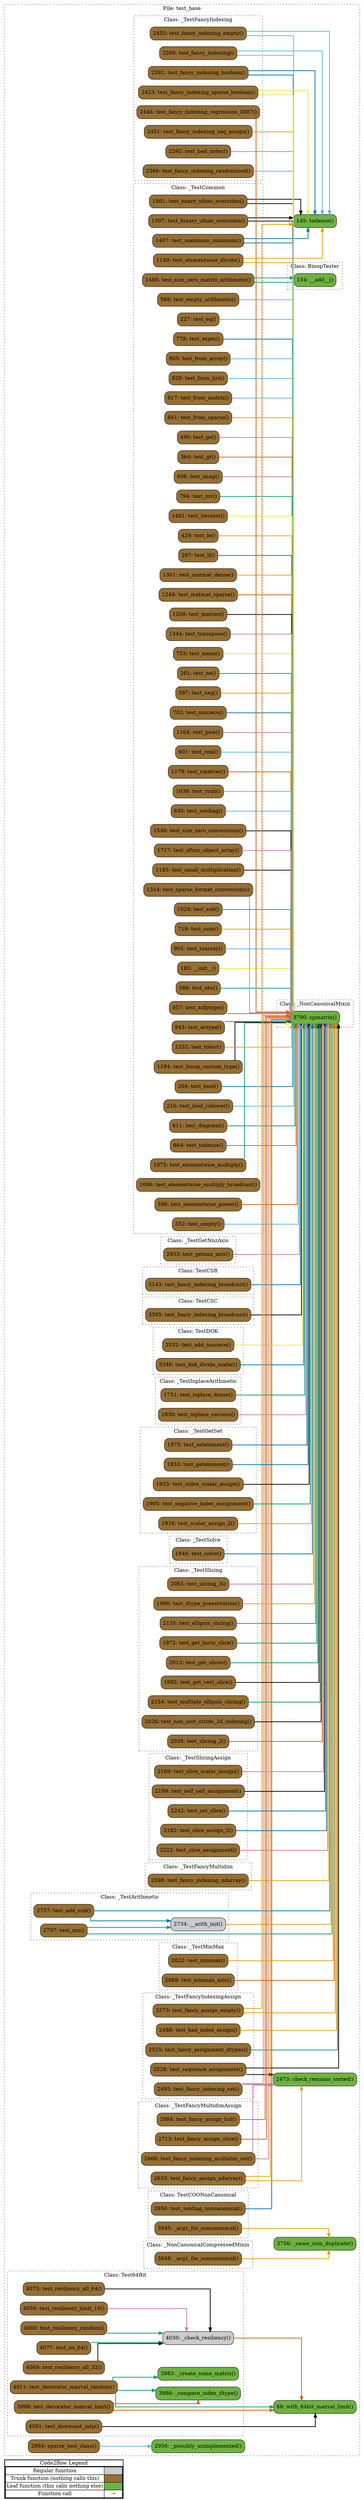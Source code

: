 digraph G {
concentrate=true;
splines="ortho";
rankdir="LR";
subgraph legend{
    rank = min;
    label = "legend";
    Legend [shape=none, margin=0, label = <
        <table cellspacing="0" cellpadding="0" border="1"><tr><td>Code2flow Legend</td></tr><tr><td>
        <table cellspacing="0">
        <tr><td>Regular function</td><td width="50px" bgcolor='#cccccc'></td></tr>
        <tr><td>Trunk function (nothing calls this)</td><td bgcolor='#966F33'></td></tr>
        <tr><td>Leaf function (this calls nothing else)</td><td bgcolor='#6db33f'></td></tr>
        <tr><td>Function call</td><td><font color='black'>&#8594;</font></td></tr>
        </table></td></tr></table>
        >];
}node_77c30559 [label="154: __add__()" name="test_base::BinopTester.__add__" shape="rect" style="rounded,filled" fillcolor="#6db33f" ];
node_94654e3e [label="4030: _check_resiliency()" name="test_base::Test64Bit._check_resiliency" shape="rect" style="rounded,filled" fillcolor="#cccccc" ];
node_11b10616 [label="3986: _compare_index_dtype()" name="test_base::Test64Bit._compare_index_dtype" shape="rect" style="rounded,filled" fillcolor="#6db33f" ];
node_c00b6e01 [label="3983: _create_some_matrix()" name="test_base::Test64Bit._create_some_matrix" shape="rect" style="rounded,filled" fillcolor="#6db33f" ];
node_6908e996 [label="3998: test_decorator_maxval_limit()" name="test_base::Test64Bit.test_decorator_maxval_limit" shape="rect" style="rounded,filled" fillcolor="#966F33" ];
node_83de4a2b [label="4011: test_decorator_maxval_random()" name="test_base::Test64Bit.test_decorator_maxval_random" shape="rect" style="rounded,filled" fillcolor="#966F33" ];
node_9fec1be8 [label="4081: test_downcast_intp()" name="test_base::Test64Bit.test_downcast_intp" shape="rect" style="rounded,filled" fillcolor="#966F33" ];
node_026041f3 [label="4077: test_no_64()" name="test_base::Test64Bit.test_no_64" shape="rect" style="rounded,filled" fillcolor="#966F33" ];
node_091a3190 [label="4069: test_resiliency_all_32()" name="test_base::Test64Bit.test_resiliency_all_32" shape="rect" style="rounded,filled" fillcolor="#966F33" ];
node_6e7d33c0 [label="4073: test_resiliency_all_64()" name="test_base::Test64Bit.test_resiliency_all_64" shape="rect" style="rounded,filled" fillcolor="#966F33" ];
node_9f6565df [label="4056: test_resiliency_limit_10()" name="test_base::Test64Bit.test_resiliency_limit_10" shape="rect" style="rounded,filled" fillcolor="#966F33" ];
node_0618a373 [label="4060: test_resiliency_random()" name="test_base::Test64Bit.test_resiliency_random" shape="rect" style="rounded,filled" fillcolor="#966F33" ];
node_8c956f39 [label="3945: _arg1_for_noncanonical()" name="test_base::TestCOONonCanonical._arg1_for_noncanonical" shape="rect" style="rounded,filled" fillcolor="#966F33" ];
node_a33a96bd [label="3956: test_setdiag_noncanonical()" name="test_base::TestCOONonCanonical.test_setdiag_noncanonical" shape="rect" style="rounded,filled" fillcolor="#966F33" ];
node_8c55c0e0 [label="3305: test_fancy_indexing_broadcast()" name="test_base::TestCSC.test_fancy_indexing_broadcast" shape="rect" style="rounded,filled" fillcolor="#966F33" ];
node_022e6685 [label="3143: test_fancy_indexing_broadcast()" name="test_base::TestCSR.test_fancy_indexing_broadcast" shape="rect" style="rounded,filled" fillcolor="#966F33" ];
node_bea62b44 [label="3332: test_add_nonzero()" name="test_base::TestDOK.test_add_nonzero" shape="rect" style="rounded,filled" fillcolor="#966F33" ];
node_44366715 [label="3346: test_dok_divide_scalar()" name="test_base::TestDOK.test_dok_divide_scalar" shape="rect" style="rounded,filled" fillcolor="#966F33" ];
node_d3bf1f91 [label="3848: _arg1_for_noncanonical()" name="test_base::_NonCanonicalCompressedMixin._arg1_for_noncanonical" shape="rect" style="rounded,filled" fillcolor="#966F33" ];
node_a50c6b26 [label="3790: spmatrix()" name="test_base::_NonCanonicalMixin.spmatrix" shape="rect" style="rounded,filled" fillcolor="#6db33f" ];
node_a8ade381 [label="2734: __arith_init()" name="test_base::_TestArithmetic.__arith_init" shape="rect" style="rounded,filled" fillcolor="#cccccc" ];
node_ab93e0bd [label="2757: test_add_sub()" name="test_base::_TestArithmetic.test_add_sub" shape="rect" style="rounded,filled" fillcolor="#966F33" ];
node_c313323b [label="2797: test_mu()" name="test_base::_TestArithmetic.test_mu" shape="rect" style="rounded,filled" fillcolor="#966F33" ];
node_15f36bec [label="185: __init__()" name="test_base::_TestCommon.__init__" shape="rect" style="rounded,filled" fillcolor="#966F33" ];
node_c5290993 [label="586: test_abs()" name="test_base::_TestCommon.test_abs" shape="rect" style="rounded,filled" fillcolor="#966F33" ];
node_42e8f66e [label="957: test_asfptype()" name="test_base::_TestCommon.test_asfptype" shape="rect" style="rounded,filled" fillcolor="#966F33" ];
node_5af049eb [label="943: test_astype()" name="test_base::_TestCommon.test_astype" shape="rect" style="rounded,filled" fillcolor="#966F33" ];
node_11ccf980 [label="1597: test_binary_ufunc_overrides()" name="test_base::_TestCommon.test_binary_ufunc_overrides" shape="rect" style="rounded,filled" fillcolor="#966F33" ];
node_834522d8 [label="1194: test_binop_custom_type()" name="test_base::_TestCommon.test_binop_custom_type" shape="rect" style="rounded,filled" fillcolor="#966F33" ];
node_01e3228d [label="204: test_bool()" name="test_base::_TestCommon.test_bool" shape="rect" style="rounded,filled" fillcolor="#966F33" ];
node_297b9012 [label="216: test_bool_rollover()" name="test_base::_TestCommon.test_bool_rollover" shape="rect" style="rounded,filled" fillcolor="#966F33" ];
node_34fe79b3 [label="611: test_diagonal()" name="test_base::_TestCommon.test_diagonal" shape="rect" style="rounded,filled" fillcolor="#966F33" ];
node_cfb0abc1 [label="1149: test_elementwise_divide()" name="test_base::_TestCommon.test_elementwise_divide" shape="rect" style="rounded,filled" fillcolor="#966F33" ];
node_1739de23 [label="1075: test_elementwise_multiply()" name="test_base::_TestCommon.test_elementwise_multiply" shape="rect" style="rounded,filled" fillcolor="#966F33" ];
node_21ca76cc [label="1096: test_elementwise_multiply_broadcast()" name="test_base::_TestCommon.test_elementwise_multiply_broadcast" shape="rect" style="rounded,filled" fillcolor="#966F33" ];
node_c3e8de16 [label="590: test_elementwise_power()" name="test_base::_TestCommon.test_elementwise_power" shape="rect" style="rounded,filled" fillcolor="#966F33" ];
node_cd08190a [label="552: test_empty()" name="test_base::_TestCommon.test_empty" shape="rect" style="rounded,filled" fillcolor="#966F33" ];
node_0c3a4922 [label="568: test_empty_arithmetic()" name="test_base::_TestCommon.test_empty_arithmetic" shape="rect" style="rounded,filled" fillcolor="#966F33" ];
node_a942bbaa [label="227: test_eq()" name="test_base::_TestCommon.test_eq" shape="rect" style="rounded,filled" fillcolor="#966F33" ];
node_f2cbbabd [label="778: test_expm()" name="test_base::_TestCommon.test_expm" shape="rect" style="rounded,filled" fillcolor="#966F33" ];
node_7a44d91a [label="805: test_from_array()" name="test_base::_TestCommon.test_from_array" shape="rect" style="rounded,filled" fillcolor="#966F33" ];
node_de0303aa [label="829: test_from_list()" name="test_base::_TestCommon.test_from_list" shape="rect" style="rounded,filled" fillcolor="#966F33" ];
node_e7d3232a [label="817: test_from_matrix()" name="test_base::_TestCommon.test_from_matrix" shape="rect" style="rounded,filled" fillcolor="#966F33" ];
node_207b7e21 [label="841: test_from_sparse()" name="test_base::_TestCommon.test_from_sparse" shape="rect" style="rounded,filled" fillcolor="#966F33" ];
node_c979295f [label="490: test_ge()" name="test_base::_TestCommon.test_ge" shape="rect" style="rounded,filled" fillcolor="#966F33" ];
node_1be6b90e [label="364: test_gt()" name="test_base::_TestCommon.test_gt" shape="rect" style="rounded,filled" fillcolor="#966F33" ];
node_a0769c7f [label="606: test_imag()" name="test_base::_TestCommon.test_imag" shape="rect" style="rounded,filled" fillcolor="#966F33" ];
node_6982b353 [label="794: test_inv()" name="test_base::_TestCommon.test_inv" shape="rect" style="rounded,filled" fillcolor="#966F33" ];
node_8debe53c [label="1481: test_iterator()" name="test_base::_TestCommon.test_iterator" shape="rect" style="rounded,filled" fillcolor="#966F33" ];
node_b327f429 [label="429: test_le()" name="test_base::_TestCommon.test_le" shape="rect" style="rounded,filled" fillcolor="#966F33" ];
node_4bd5e715 [label="297: test_lt()" name="test_base::_TestCommon.test_lt" shape="rect" style="rounded,filled" fillcolor="#966F33" ];
node_18ca10c1 [label="1301: test_matmat_dense()" name="test_base::_TestCommon.test_matmat_dense" shape="rect" style="rounded,filled" fillcolor="#966F33" ];
node_d5aee676 [label="1248: test_matmat_sparse()" name="test_base::_TestCommon.test_matmat_sparse" shape="rect" style="rounded,filled" fillcolor="#966F33" ];
node_f8453e60 [label="1208: test_matvec()" name="test_base::_TestCommon.test_matvec" shape="rect" style="rounded,filled" fillcolor="#966F33" ];
node_088a576d [label="1407: test_maximum_minimum()" name="test_base::_TestCommon.test_maximum_minimum" shape="rect" style="rounded,filled" fillcolor="#966F33" ];
node_c9b6de34 [label="753: test_mean()" name="test_base::_TestCommon.test_mean" shape="rect" style="rounded,filled" fillcolor="#966F33" ];
node_105f26ab [label="261: test_ne()" name="test_base::_TestCommon.test_ne" shape="rect" style="rounded,filled" fillcolor="#966F33" ];
node_ce21d191 [label="597: test_neg()" name="test_base::_TestCommon.test_neg" shape="rect" style="rounded,filled" fillcolor="#966F33" ];
node_7b1cc3fd [label="702: test_nonzero()" name="test_base::_TestCommon.test_nonzero" shape="rect" style="rounded,filled" fillcolor="#966F33" ];
node_7cb69db7 [label="1164: test_pow()" name="test_base::_TestCommon.test_pow" shape="rect" style="rounded,filled" fillcolor="#966F33" ];
node_5d59679a [label="601: test_real()" name="test_base::_TestCommon.test_real" shape="rect" style="rounded,filled" fillcolor="#966F33" ];
node_857f759e [label="1179: test_rmatvec()" name="test_base::_TestCommon.test_rmatvec" shape="rect" style="rounded,filled" fillcolor="#966F33" ];
node_fa22aefa [label="1038: test_rsub()" name="test_base::_TestCommon.test_rsub" shape="rect" style="rounded,filled" fillcolor="#966F33" ];
node_d04195ea [label="630: test_setdiag()" name="test_base::_TestCommon.test_setdiag" shape="rect" style="rounded,filled" fillcolor="#966F33" ];
node_ecac4c78 [label="1546: test_size_zero_conversions()" name="test_base::_TestCommon.test_size_zero_conversions" shape="rect" style="rounded,filled" fillcolor="#966F33" ];
node_b831672b [label="1488: test_size_zero_matrix_arithmetic()" name="test_base::_TestCommon.test_size_zero_matrix_arithmetic" shape="rect" style="rounded,filled" fillcolor="#966F33" ];
node_94f915f0 [label="1185: test_small_multiplication()" name="test_base::_TestCommon.test_small_multiplication" shape="rect" style="rounded,filled" fillcolor="#966F33" ];
node_ae5de057 [label="1314: test_sparse_format_conversions()" name="test_base::_TestCommon.test_sparse_format_conversions" shape="rect" style="rounded,filled" fillcolor="#966F33" ];
node_7b58ba1b [label="1024: test_sub()" name="test_base::_TestCommon.test_sub" shape="rect" style="rounded,filled" fillcolor="#966F33" ];
node_3a2743a1 [label="719: test_sum()" name="test_base::_TestCommon.test_sum" shape="rect" style="rounded,filled" fillcolor="#966F33" ];
node_cccf7fb2 [label="905: test_toarray()" name="test_base::_TestCommon.test_toarray" shape="rect" style="rounded,filled" fillcolor="#966F33" ];
node_2fbe3241 [label="1332: test_tobsr()" name="test_base::_TestCommon.test_tobsr" shape="rect" style="rounded,filled" fillcolor="#966F33" ];
node_41dc8ea6 [label="864: test_todense()" name="test_base::_TestCommon.test_todense" shape="rect" style="rounded,filled" fillcolor="#966F33" ];
node_fe005117 [label="1344: test_transpose()" name="test_base::_TestCommon.test_transpose" shape="rect" style="rounded,filled" fillcolor="#966F33" ];
node_dac13877 [label="1717: test_ufunc_object_array()" name="test_base::_TestCommon.test_ufunc_object_array" shape="rect" style="rounded,filled" fillcolor="#966F33" ];
node_833d76f0 [label="1561: test_unary_ufunc_overrides()" name="test_base::_TestCommon.test_unary_ufunc_overrides" shape="rect" style="rounded,filled" fillcolor="#966F33" ];
node_9b6f62ef [label="2292: test_bad_index()" name="test_base::_TestFancyIndexing.test_bad_index" shape="rect" style="rounded,filled" fillcolor="#966F33" ];
node_05c63fb2 [label="2299: test_fancy_indexing()" name="test_base::_TestFancyIndexing.test_fancy_indexing" shape="rect" style="rounded,filled" fillcolor="#966F33" ];
node_50a36e8d [label="2392: test_fancy_indexing_boolean()" name="test_base::_TestFancyIndexing.test_fancy_indexing_boolean" shape="rect" style="rounded,filled" fillcolor="#966F33" ];
node_3604715a [label="2455: test_fancy_indexing_empty()" name="test_base::_TestFancyIndexing.test_fancy_indexing_empty" shape="rect" style="rounded,filled" fillcolor="#966F33" ];
node_35d1b4ca [label="2366: test_fancy_indexing_randomized()" name="test_base::_TestFancyIndexing.test_fancy_indexing_randomized" shape="rect" style="rounded,filled" fillcolor="#966F33" ];
node_775aac4e [label="2446: test_fancy_indexing_regression_3087()" name="test_base::_TestFancyIndexing.test_fancy_indexing_regression_3087" shape="rect" style="rounded,filled" fillcolor="#966F33" ];
node_0517a6c9 [label="2451: test_fancy_indexing_seq_assign()" name="test_base::_TestFancyIndexing.test_fancy_indexing_seq_assign" shape="rect" style="rounded,filled" fillcolor="#966F33" ];
node_4bbab0c4 [label="2423: test_fancy_indexing_sparse_boolean()" name="test_base::_TestFancyIndexing.test_fancy_indexing_sparse_boolean" shape="rect" style="rounded,filled" fillcolor="#966F33" ];
node_6535dfc1 [label="2488: test_bad_index_assign()" name="test_base::_TestFancyIndexingAssign.test_bad_index_assign" shape="rect" style="rounded,filled" fillcolor="#966F33" ];
node_5f3fd0a1 [label="2573: test_fancy_assign_empty()" name="test_base::_TestFancyIndexingAssign.test_fancy_assign_empty" shape="rect" style="rounded,filled" fillcolor="#966F33" ];
node_2f726003 [label="2515: test_fancy_assignment_dtypes()" name="test_base::_TestFancyIndexingAssign.test_fancy_assignment_dtypes" shape="rect" style="rounded,filled" fillcolor="#966F33" ];
node_e8e29f87 [label="2495: test_fancy_indexing_set()" name="test_base::_TestFancyIndexingAssign.test_fancy_indexing_set" shape="rect" style="rounded,filled" fillcolor="#966F33" ];
node_c2f73ef0 [label="2528: test_sequence_assignment()" name="test_base::_TestFancyIndexingAssign.test_sequence_assignment" shape="rect" style="rounded,filled" fillcolor="#966F33" ];
node_d39bebe1 [label="2598: test_fancy_indexing_ndarray()" name="test_base::_TestFancyMultidim.test_fancy_indexing_ndarray" shape="rect" style="rounded,filled" fillcolor="#966F33" ];
node_5d9022ce [label="2684: test_fancy_assign_list()" name="test_base::_TestFancyMultidimAssign.test_fancy_assign_list" shape="rect" style="rounded,filled" fillcolor="#966F33" ];
node_53458209 [label="2633: test_fancy_assign_ndarray()" name="test_base::_TestFancyMultidimAssign.test_fancy_assign_ndarray" shape="rect" style="rounded,filled" fillcolor="#966F33" ];
node_a21b7e2e [label="2713: test_fancy_assign_slice()" name="test_base::_TestFancyMultidimAssign.test_fancy_assign_slice" shape="rect" style="rounded,filled" fillcolor="#966F33" ];
node_71f9fac7 [label="2666: test_fancy_indexing_multidim_set()" name="test_base::_TestFancyMultidimAssign.test_fancy_indexing_multidim_set" shape="rect" style="rounded,filled" fillcolor="#966F33" ];
node_d8652d3f [label="2933: test_getnnz_axis()" name="test_base::_TestGetNnzAxis.test_getnnz_axis" shape="rect" style="rounded,filled" fillcolor="#966F33" ];
node_75e64edd [label="1853: test_getelement()" name="test_base::_TestGetSet.test_getelement" shape="rect" style="rounded,filled" fillcolor="#966F33" ];
node_b880bbb8 [label="1933: test_index_scalar_assign()" name="test_base::_TestGetSet.test_index_scalar_assign" shape="rect" style="rounded,filled" fillcolor="#966F33" ];
node_e4d5a793 [label="1905: test_negative_index_assignment()" name="test_base::_TestGetSet.test_negative_index_assignment" shape="rect" style="rounded,filled" fillcolor="#966F33" ];
node_58f05df1 [label="1916: test_scalar_assign_2()" name="test_base::_TestGetSet.test_scalar_assign_2" shape="rect" style="rounded,filled" fillcolor="#966F33" ];
node_b7e6036d [label="1875: test_setelement()" name="test_base::_TestGetSet.test_setelement" shape="rect" style="rounded,filled" fillcolor="#966F33" ];
node_bf9843cb [label="1751: test_inplace_dense()" name="test_base::_TestInplaceArithmetic.test_inplace_dense" shape="rect" style="rounded,filled" fillcolor="#966F33" ];
node_27690457 [label="1830: test_inplace_success()" name="test_base::_TestInplaceArithmetic.test_inplace_success" shape="rect" style="rounded,filled" fillcolor="#966F33" ];
node_9c3dd361 [label="2822: test_minmax()" name="test_base::_TestMinMax.test_minmax" shape="rect" style="rounded,filled" fillcolor="#966F33" ];
node_b2b36c46 [label="2869: test_minmax_axis()" name="test_base::_TestMinMax.test_minmax_axis" shape="rect" style="rounded,filled" fillcolor="#966F33" ];
node_4b5e9271 [label="1966: test_dtype_preservation()" name="test_base::_TestSlicing.test_dtype_preservation" shape="rect" style="rounded,filled" fillcolor="#966F33" ];
node_a901585b [label="2135: test_ellipsis_slicing()" name="test_base::_TestSlicing.test_ellipsis_slicing" shape="rect" style="rounded,filled" fillcolor="#966F33" ];
node_ab87389b [label="1972: test_get_horiz_slice()" name="test_base::_TestSlicing.test_get_horiz_slice" shape="rect" style="rounded,filled" fillcolor="#966F33" ];
node_3714153b [label="2013: test_get_slices()" name="test_base::_TestSlicing.test_get_slices" shape="rect" style="rounded,filled" fillcolor="#966F33" ];
node_925927c0 [label="1992: test_get_vert_slice()" name="test_base::_TestSlicing.test_get_vert_slice" shape="rect" style="rounded,filled" fillcolor="#966F33" ];
node_8af4ae2b [label="2154: test_multiple_ellipsis_slicing()" name="test_base::_TestSlicing.test_multiple_ellipsis_slicing" shape="rect" style="rounded,filled" fillcolor="#966F33" ];
node_390e57e8 [label="2026: test_non_unit_stride_2d_indexing()" name="test_base::_TestSlicing.test_non_unit_stride_2d_indexing" shape="rect" style="rounded,filled" fillcolor="#966F33" ];
node_7f20b386 [label="2038: test_slicing_2()" name="test_base::_TestSlicing.test_slicing_2" shape="rect" style="rounded,filled" fillcolor="#966F33" ];
node_890d62c7 [label="2083: test_slicing_3()" name="test_base::_TestSlicing.test_slicing_3" shape="rect" style="rounded,filled" fillcolor="#966F33" ];
node_71c825d8 [label="2199: test_self_self_assignment()" name="test_base::_TestSlicingAssign.test_self_self_assignment" shape="rect" style="rounded,filled" fillcolor="#966F33" ];
node_05edfe2d [label="2242: test_set_slice()" name="test_base::_TestSlicingAssign.test_set_slice" shape="rect" style="rounded,filled" fillcolor="#966F33" ];
node_6e61f375 [label="2182: test_slice_assign_2()" name="test_base::_TestSlicingAssign.test_slice_assign_2" shape="rect" style="rounded,filled" fillcolor="#966F33" ];
node_cf892f3f [label="2222: test_slice_assignment()" name="test_base::_TestSlicingAssign.test_slice_assignment" shape="rect" style="rounded,filled" fillcolor="#966F33" ];
node_9b438857 [label="2169: test_slice_scalar_assign()" name="test_base::_TestSlicingAssign.test_slice_scalar_assign" shape="rect" style="rounded,filled" fillcolor="#966F33" ];
node_a0410f2d [label="1946: test_solve()" name="test_base::_TestSolve.test_solve" shape="rect" style="rounded,filled" fillcolor="#966F33" ];
node_6e186de6 [label="2956: _possibly_unimplemented()" name="test_base::_possibly_unimplemented" shape="rect" style="rounded,filled" fillcolor="#6db33f" ];
node_99a71150 [label="3756: _same_sum_duplicate()" name="test_base::_same_sum_duplicate" shape="rect" style="rounded,filled" fillcolor="#6db33f" ];
node_2c2d92f1 [label="2473: check_remains_sorted()" name="test_base::check_remains_sorted" shape="rect" style="rounded,filled" fillcolor="#6db33f" ];
node_7c148752 [label="2984: sparse_test_class()" name="test_base::sparse_test_class" shape="rect" style="rounded,filled" fillcolor="#966F33" ];
node_2ae43951 [label="145: todense()" name="test_base::todense" shape="rect" style="rounded,filled" fillcolor="#6db33f" ];
node_aabb866a [label="68: with_64bit_maxval_limit()" name="test_base::with_64bit_maxval_limit" shape="rect" style="rounded,filled" fillcolor="#6db33f" ];
node_94654e3e -> node_aabb866a [color="#D55E00" penwidth="2"];
node_6908e996 -> node_11b10616 [color="#D55E00" penwidth="2"];
node_6908e996 -> node_11b10616 [color="#D55E00" penwidth="2"];
node_6908e996 -> node_aabb866a [color="#D55E00" penwidth="2"];
node_83de4a2b -> node_11b10616 [color="#009E73" penwidth="2"];
node_83de4a2b -> node_11b10616 [color="#009E73" penwidth="2"];
node_83de4a2b -> node_c00b6e01 [color="#009E73" penwidth="2"];
node_83de4a2b -> node_aabb866a [color="#009E73" penwidth="2"];
node_9fec1be8 -> node_aabb866a [color="#000000" penwidth="2"];
node_9fec1be8 -> node_aabb866a [color="#000000" penwidth="2"];
node_026041f3 -> node_94654e3e [color="#009E73" penwidth="2"];
node_091a3190 -> node_94654e3e [color="#000000" penwidth="2"];
node_6e7d33c0 -> node_94654e3e [color="#000000" penwidth="2"];
node_9f6565df -> node_94654e3e [color="#CC79A7" penwidth="2"];
node_0618a373 -> node_94654e3e [color="#009E73" penwidth="2"];
node_8c956f39 -> node_99a71150 [color="#E69F00" penwidth="2"];
node_a33a96bd -> node_a50c6b26 [color="#0072B2" penwidth="2"];
node_8c55c0e0 -> node_a50c6b26 [color="#000000" penwidth="2"];
node_022e6685 -> node_a50c6b26 [color="#0072B2" penwidth="2"];
node_bea62b44 -> node_a50c6b26 [color="#F0E442" penwidth="2"];
node_44366715 -> node_a50c6b26 [color="#0072B2" penwidth="2"];
node_d3bf1f91 -> node_99a71150 [color="#E69F00" penwidth="2"];
node_a8ade381 -> node_a50c6b26 [color="#E69F00" penwidth="2"];
node_a8ade381 -> node_a50c6b26 [color="#E69F00" penwidth="2"];
node_ab93e0bd -> node_a50c6b26 [color="#0072B2" penwidth="2"];
node_ab93e0bd -> node_a50c6b26 [color="#0072B2" penwidth="2"];
node_ab93e0bd -> node_a8ade381 [color="#0072B2" penwidth="2"];
node_c313323b -> node_a50c6b26 [color="#009E73" penwidth="2"];
node_c313323b -> node_a50c6b26 [color="#009E73" penwidth="2"];
node_c313323b -> node_a8ade381 [color="#009E73" penwidth="2"];
node_15f36bec -> node_a50c6b26 [color="#F0E442" penwidth="2"];
node_15f36bec -> node_a50c6b26 [color="#F0E442" penwidth="2"];
node_c5290993 -> node_a50c6b26 [color="#009E73" penwidth="2"];
node_42e8f66e -> node_a50c6b26 [color="#D55E00" penwidth="2"];
node_5af049eb -> node_a50c6b26 [color="#009E73" penwidth="2"];
node_11ccf980 -> node_a50c6b26 [color="#000000" penwidth="2"];
node_11ccf980 -> node_a50c6b26 [color="#000000" penwidth="2"];
node_11ccf980 -> node_2ae43951 [color="#000000" penwidth="2"];
node_11ccf980 -> node_2ae43951 [color="#000000" penwidth="2"];
node_11ccf980 -> node_2ae43951 [color="#000000" penwidth="2"];
node_11ccf980 -> node_2ae43951 [color="#000000" penwidth="2"];
node_11ccf980 -> node_2ae43951 [color="#000000" penwidth="2"];
node_11ccf980 -> node_2ae43951 [color="#000000" penwidth="2"];
node_11ccf980 -> node_2ae43951 [color="#000000" penwidth="2"];
node_11ccf980 -> node_2ae43951 [color="#000000" penwidth="2"];
node_834522d8 -> node_a50c6b26 [color="#000000" penwidth="2"];
node_01e3228d -> node_a50c6b26 [color="#0072B2" penwidth="2"];
node_01e3228d -> node_a50c6b26 [color="#0072B2" penwidth="2"];
node_297b9012 -> node_a50c6b26 [color="#56B4E9" penwidth="2"];
node_34fe79b3 -> node_a50c6b26 [color="#009E73" penwidth="2"];
node_cfb0abc1 -> node_a50c6b26 [color="#E69F00" penwidth="2"];
node_cfb0abc1 -> node_a50c6b26 [color="#E69F00" penwidth="2"];
node_cfb0abc1 -> node_a50c6b26 [color="#E69F00" penwidth="2"];
node_cfb0abc1 -> node_2ae43951 [color="#E69F00" penwidth="2"];
node_cfb0abc1 -> node_2ae43951 [color="#E69F00" penwidth="2"];
node_cfb0abc1 -> node_2ae43951 [color="#E69F00" penwidth="2"];
node_1739de23 -> node_a50c6b26 [color="#009E73" penwidth="2"];
node_1739de23 -> node_a50c6b26 [color="#009E73" penwidth="2"];
node_1739de23 -> node_a50c6b26 [color="#009E73" penwidth="2"];
node_1739de23 -> node_a50c6b26 [color="#009E73" penwidth="2"];
node_21ca76cc -> node_a50c6b26 [color="#F0E442" penwidth="2"];
node_21ca76cc -> node_a50c6b26 [color="#F0E442" penwidth="2"];
node_21ca76cc -> node_a50c6b26 [color="#F0E442" penwidth="2"];
node_21ca76cc -> node_a50c6b26 [color="#F0E442" penwidth="2"];
node_21ca76cc -> node_a50c6b26 [color="#F0E442" penwidth="2"];
node_21ca76cc -> node_a50c6b26 [color="#F0E442" penwidth="2"];
node_21ca76cc -> node_a50c6b26 [color="#F0E442" penwidth="2"];
node_21ca76cc -> node_a50c6b26 [color="#F0E442" penwidth="2"];
node_c3e8de16 -> node_a50c6b26 [color="#D55E00" penwidth="2"];
node_c3e8de16 -> node_a50c6b26 [color="#D55E00" penwidth="2"];
node_cd08190a -> node_a50c6b26 [color="#56B4E9" penwidth="2"];
node_cd08190a -> node_a50c6b26 [color="#56B4E9" penwidth="2"];
node_0c3a4922 -> node_a50c6b26 [color="#56B4E9" penwidth="2"];
node_a942bbaa -> node_a50c6b26 [color="#56B4E9" penwidth="2"];
node_f2cbbabd -> node_a50c6b26 [color="#0072B2" penwidth="2"];
node_f2cbbabd -> node_a50c6b26 [color="#0072B2" penwidth="2"];
node_7a44d91a -> node_a50c6b26 [color="#56B4E9" penwidth="2"];
node_7a44d91a -> node_a50c6b26 [color="#56B4E9" penwidth="2"];
node_7a44d91a -> node_a50c6b26 [color="#56B4E9" penwidth="2"];
node_de0303aa -> node_a50c6b26 [color="#56B4E9" penwidth="2"];
node_de0303aa -> node_a50c6b26 [color="#56B4E9" penwidth="2"];
node_de0303aa -> node_a50c6b26 [color="#56B4E9" penwidth="2"];
node_e7d3232a -> node_a50c6b26 [color="#56B4E9" penwidth="2"];
node_e7d3232a -> node_a50c6b26 [color="#56B4E9" penwidth="2"];
node_e7d3232a -> node_a50c6b26 [color="#56B4E9" penwidth="2"];
node_207b7e21 -> node_a50c6b26 [color="#E69F00" penwidth="2"];
node_207b7e21 -> node_a50c6b26 [color="#E69F00" penwidth="2"];
node_207b7e21 -> node_a50c6b26 [color="#E69F00" penwidth="2"];
node_207b7e21 -> node_a50c6b26 [color="#E69F00" penwidth="2"];
node_207b7e21 -> node_a50c6b26 [color="#E69F00" penwidth="2"];
node_207b7e21 -> node_a50c6b26 [color="#E69F00" penwidth="2"];
node_207b7e21 -> node_a50c6b26 [color="#E69F00" penwidth="2"];
node_207b7e21 -> node_a50c6b26 [color="#E69F00" penwidth="2"];
node_c979295f -> node_a50c6b26 [color="#CC79A7" penwidth="2"];
node_c979295f -> node_a50c6b26 [color="#CC79A7" penwidth="2"];
node_c979295f -> node_a50c6b26 [color="#CC79A7" penwidth="2"];
node_1be6b90e -> node_a50c6b26 [color="#D55E00" penwidth="2"];
node_1be6b90e -> node_a50c6b26 [color="#D55E00" penwidth="2"];
node_1be6b90e -> node_a50c6b26 [color="#D55E00" penwidth="2"];
node_a0769c7f -> node_a50c6b26 [color="#CC79A7" penwidth="2"];
node_6982b353 -> node_a50c6b26 [color="#009E73" penwidth="2"];
node_8debe53c -> node_a50c6b26 [color="#F0E442" penwidth="2"];
node_b327f429 -> node_a50c6b26 [color="#E69F00" penwidth="2"];
node_b327f429 -> node_a50c6b26 [color="#E69F00" penwidth="2"];
node_b327f429 -> node_a50c6b26 [color="#E69F00" penwidth="2"];
node_4bd5e715 -> node_a50c6b26 [color="#0072B2" penwidth="2"];
node_4bd5e715 -> node_a50c6b26 [color="#0072B2" penwidth="2"];
node_4bd5e715 -> node_a50c6b26 [color="#0072B2" penwidth="2"];
node_18ca10c1 -> node_a50c6b26 [color="#E69F00" penwidth="2"];
node_d5aee676 -> node_a50c6b26 [color="#D55E00" penwidth="2"];
node_d5aee676 -> node_a50c6b26 [color="#D55E00" penwidth="2"];
node_d5aee676 -> node_a50c6b26 [color="#D55E00" penwidth="2"];
node_d5aee676 -> node_a50c6b26 [color="#D55E00" penwidth="2"];
node_d5aee676 -> node_a50c6b26 [color="#D55E00" penwidth="2"];
node_f8453e60 -> node_a50c6b26 [color="#000000" penwidth="2"];
node_088a576d -> node_a50c6b26 [color="#0072B2" penwidth="2"];
node_088a576d -> node_a50c6b26 [color="#0072B2" penwidth="2"];
node_088a576d -> node_a50c6b26 [color="#0072B2" penwidth="2"];
node_088a576d -> node_2ae43951 [color="#0072B2" penwidth="2"];
node_088a576d -> node_2ae43951 [color="#0072B2" penwidth="2"];
node_088a576d -> node_2ae43951 [color="#0072B2" penwidth="2"];
node_088a576d -> node_2ae43951 [color="#0072B2" penwidth="2"];
node_088a576d -> node_2ae43951 [color="#0072B2" penwidth="2"];
node_088a576d -> node_2ae43951 [color="#0072B2" penwidth="2"];
node_c9b6de34 -> node_a50c6b26 [color="#F0E442" penwidth="2"];
node_105f26ab -> node_a50c6b26 [color="#009E73" penwidth="2"];
node_ce21d191 -> node_a50c6b26 [color="#E69F00" penwidth="2"];
node_7b1cc3fd -> node_a50c6b26 [color="#0072B2" penwidth="2"];
node_7cb69db7 -> node_a50c6b26 [color="#CC79A7" penwidth="2"];
node_7cb69db7 -> node_a50c6b26 [color="#CC79A7" penwidth="2"];
node_5d59679a -> node_a50c6b26 [color="#56B4E9" penwidth="2"];
node_857f759e -> node_a50c6b26 [color="#D55E00" penwidth="2"];
node_fa22aefa -> node_a50c6b26 [color="#56B4E9" penwidth="2"];
node_d04195ea -> node_a50c6b26 [color="#56B4E9" penwidth="2"];
node_d04195ea -> node_a50c6b26 [color="#56B4E9" penwidth="2"];
node_ecac4c78 -> node_a50c6b26 [color="#000000" penwidth="2"];
node_b831672b -> node_77c30559 [color="#009E73" penwidth="2"];
node_b831672b -> node_77c30559 [color="#009E73" penwidth="2"];
node_b831672b -> node_77c30559 [color="#009E73" penwidth="2"];
node_b831672b -> node_77c30559 [color="#009E73" penwidth="2"];
node_b831672b -> node_77c30559 [color="#009E73" penwidth="2"];
node_b831672b -> node_77c30559 [color="#009E73" penwidth="2"];
node_b831672b -> node_a50c6b26 [color="#009E73" penwidth="2"];
node_b831672b -> node_a50c6b26 [color="#009E73" penwidth="2"];
node_b831672b -> node_a50c6b26 [color="#009E73" penwidth="2"];
node_b831672b -> node_a50c6b26 [color="#009E73" penwidth="2"];
node_b831672b -> node_a50c6b26 [color="#009E73" penwidth="2"];
node_b831672b -> node_a50c6b26 [color="#009E73" penwidth="2"];
node_94f915f0 -> node_a50c6b26 [color="#000000" penwidth="2"];
node_ae5de057 -> node_a50c6b26 [color="#CC79A7" penwidth="2"];
node_ae5de057 -> node_a50c6b26 [color="#CC79A7" penwidth="2"];
node_7b58ba1b -> node_a50c6b26 [color="#009E73" penwidth="2"];
node_3a2743a1 -> node_a50c6b26 [color="#E69F00" penwidth="2"];
node_cccf7fb2 -> node_a50c6b26 [color="#56B4E9" penwidth="2"];
node_2fbe3241 -> node_a50c6b26 [color="#E69F00" penwidth="2"];
node_41dc8ea6 -> node_a50c6b26 [color="#D55E00" penwidth="2"];
node_fe005117 -> node_a50c6b26 [color="#CC79A7" penwidth="2"];
node_fe005117 -> node_a50c6b26 [color="#CC79A7" penwidth="2"];
node_dac13877 -> node_a50c6b26 [color="#CC79A7" penwidth="2"];
node_dac13877 -> node_a50c6b26 [color="#CC79A7" penwidth="2"];
node_dac13877 -> node_a50c6b26 [color="#CC79A7" penwidth="2"];
node_833d76f0 -> node_a50c6b26 [color="#000000" penwidth="2"];
node_833d76f0 -> node_2ae43951 [color="#000000" penwidth="2"];
node_833d76f0 -> node_2ae43951 [color="#000000" penwidth="2"];
node_833d76f0 -> node_2ae43951 [color="#000000" penwidth="2"];
node_833d76f0 -> node_2ae43951 [color="#000000" penwidth="2"];
node_9b6f62ef -> node_a50c6b26 [color="#CC79A7" penwidth="2"];
node_05c63fb2 -> node_a50c6b26 [color="#56B4E9" penwidth="2"];
node_05c63fb2 -> node_2ae43951 [color="#56B4E9" penwidth="2"];
node_05c63fb2 -> node_2ae43951 [color="#56B4E9" penwidth="2"];
node_05c63fb2 -> node_2ae43951 [color="#56B4E9" penwidth="2"];
node_05c63fb2 -> node_2ae43951 [color="#56B4E9" penwidth="2"];
node_05c63fb2 -> node_2ae43951 [color="#56B4E9" penwidth="2"];
node_50a36e8d -> node_a50c6b26 [color="#0072B2" penwidth="2"];
node_50a36e8d -> node_2ae43951 [color="#0072B2" penwidth="2"];
node_50a36e8d -> node_2ae43951 [color="#0072B2" penwidth="2"];
node_50a36e8d -> node_2ae43951 [color="#0072B2" penwidth="2"];
node_50a36e8d -> node_2ae43951 [color="#0072B2" penwidth="2"];
node_50a36e8d -> node_2ae43951 [color="#0072B2" penwidth="2"];
node_3604715a -> node_a50c6b26 [color="#56B4E9" penwidth="2"];
node_3604715a -> node_2ae43951 [color="#56B4E9" penwidth="2"];
node_3604715a -> node_2ae43951 [color="#56B4E9" penwidth="2"];
node_3604715a -> node_2ae43951 [color="#56B4E9" penwidth="2"];
node_3604715a -> node_2ae43951 [color="#56B4E9" penwidth="2"];
node_3604715a -> node_2ae43951 [color="#56B4E9" penwidth="2"];
node_35d1b4ca -> node_a50c6b26 [color="#56B4E9" penwidth="2"];
node_775aac4e -> node_a50c6b26 [color="#D55E00" penwidth="2"];
node_0517a6c9 -> node_a50c6b26 [color="#E69F00" penwidth="2"];
node_4bbab0c4 -> node_a50c6b26 [color="#F0E442" penwidth="2"];
node_4bbab0c4 -> node_2ae43951 [color="#F0E442" penwidth="2"];
node_4bbab0c4 -> node_2ae43951 [color="#F0E442" penwidth="2"];
node_6535dfc1 -> node_a50c6b26 [color="#E69F00" penwidth="2"];
node_5f3fd0a1 -> node_a50c6b26 [color="#E69F00" penwidth="2"];
node_5f3fd0a1 -> node_2ae43951 [color="#E69F00" penwidth="2"];
node_5f3fd0a1 -> node_2ae43951 [color="#E69F00" penwidth="2"];
node_5f3fd0a1 -> node_2ae43951 [color="#E69F00" penwidth="2"];
node_5f3fd0a1 -> node_2ae43951 [color="#E69F00" penwidth="2"];
node_5f3fd0a1 -> node_2ae43951 [color="#E69F00" penwidth="2"];
node_2f726003 -> node_a50c6b26 [color="#009E73" penwidth="2"];
node_e8e29f87 -> node_a50c6b26 [color="#CC79A7" penwidth="2"];
node_e8e29f87 -> node_2c2d92f1 [color="#CC79A7" penwidth="2"];
node_c2f73ef0 -> node_a50c6b26 [color="#000000" penwidth="2"];
node_c2f73ef0 -> node_a50c6b26 [color="#000000" penwidth="2"];
node_c2f73ef0 -> node_a50c6b26 [color="#000000" penwidth="2"];
node_c2f73ef0 -> node_a50c6b26 [color="#000000" penwidth="2"];
node_c2f73ef0 -> node_a50c6b26 [color="#000000" penwidth="2"];
node_c2f73ef0 -> node_a50c6b26 [color="#000000" penwidth="2"];
node_c2f73ef0 -> node_2c2d92f1 [color="#000000" penwidth="2"];
node_c2f73ef0 -> node_2c2d92f1 [color="#000000" penwidth="2"];
node_c2f73ef0 -> node_2c2d92f1 [color="#000000" penwidth="2"];
node_c2f73ef0 -> node_2c2d92f1 [color="#000000" penwidth="2"];
node_c2f73ef0 -> node_2c2d92f1 [color="#000000" penwidth="2"];
node_d39bebe1 -> node_a50c6b26 [color="#E69F00" penwidth="2"];
node_5d9022ce -> node_a50c6b26 [color="#D55E00" penwidth="2"];
node_53458209 -> node_a50c6b26 [color="#E69F00" penwidth="2"];
node_53458209 -> node_2c2d92f1 [color="#E69F00" penwidth="2"];
node_53458209 -> node_2c2d92f1 [color="#E69F00" penwidth="2"];
node_53458209 -> node_2c2d92f1 [color="#E69F00" penwidth="2"];
node_a21b7e2e -> node_a50c6b26 [color="#D55E00" penwidth="2"];
node_71f9fac7 -> node_a50c6b26 [color="#CC79A7" penwidth="2"];
node_71f9fac7 -> node_2c2d92f1 [color="#CC79A7" penwidth="2"];
node_d8652d3f -> node_a50c6b26 [color="#CC79A7" penwidth="2"];
node_75e64edd -> node_a50c6b26 [color="#0072B2" penwidth="2"];
node_b880bbb8 -> node_a50c6b26 [color="#000000" penwidth="2"];
node_e4d5a793 -> node_a50c6b26 [color="#009E73" penwidth="2"];
node_58f05df1 -> node_a50c6b26 [color="#E69F00" penwidth="2"];
node_b7e6036d -> node_a50c6b26 [color="#0072B2" penwidth="2"];
node_bf9843cb -> node_a50c6b26 [color="#009E73" penwidth="2"];
node_27690457 -> node_a50c6b26 [color="#CC79A7" penwidth="2"];
node_27690457 -> node_a50c6b26 [color="#CC79A7" penwidth="2"];
node_27690457 -> node_a50c6b26 [color="#CC79A7" penwidth="2"];
node_9c3dd361 -> node_a50c6b26 [color="#E69F00" penwidth="2"];
node_9c3dd361 -> node_a50c6b26 [color="#E69F00" penwidth="2"];
node_9c3dd361 -> node_a50c6b26 [color="#E69F00" penwidth="2"];
node_9c3dd361 -> node_a50c6b26 [color="#E69F00" penwidth="2"];
node_9c3dd361 -> node_a50c6b26 [color="#E69F00" penwidth="2"];
node_9c3dd361 -> node_a50c6b26 [color="#E69F00" penwidth="2"];
node_9c3dd361 -> node_a50c6b26 [color="#E69F00" penwidth="2"];
node_b2b36c46 -> node_a50c6b26 [color="#D55E00" penwidth="2"];
node_b2b36c46 -> node_a50c6b26 [color="#D55E00" penwidth="2"];
node_b2b36c46 -> node_a50c6b26 [color="#D55E00" penwidth="2"];
node_b2b36c46 -> node_a50c6b26 [color="#D55E00" penwidth="2"];
node_b2b36c46 -> node_a50c6b26 [color="#D55E00" penwidth="2"];
node_4b5e9271 -> node_a50c6b26 [color="#E69F00" penwidth="2"];
node_4b5e9271 -> node_a50c6b26 [color="#E69F00" penwidth="2"];
node_4b5e9271 -> node_a50c6b26 [color="#E69F00" penwidth="2"];
node_4b5e9271 -> node_a50c6b26 [color="#E69F00" penwidth="2"];
node_a901585b -> node_a50c6b26 [color="#009E73" penwidth="2"];
node_ab87389b -> node_a50c6b26 [color="#009E73" penwidth="2"];
node_ab87389b -> node_a50c6b26 [color="#009E73" penwidth="2"];
node_ab87389b -> node_a50c6b26 [color="#009E73" penwidth="2"];
node_3714153b -> node_a50c6b26 [color="#009E73" penwidth="2"];
node_3714153b -> node_a50c6b26 [color="#009E73" penwidth="2"];
node_925927c0 -> node_a50c6b26 [color="#000000" penwidth="2"];
node_925927c0 -> node_a50c6b26 [color="#000000" penwidth="2"];
node_925927c0 -> node_a50c6b26 [color="#000000" penwidth="2"];
node_8af4ae2b -> node_a50c6b26 [color="#009E73" penwidth="2"];
node_390e57e8 -> node_a50c6b26 [color="#000000" penwidth="2"];
node_7f20b386 -> node_a50c6b26 [color="#D55E00" penwidth="2"];
node_890d62c7 -> node_a50c6b26 [color="#CC79A7" penwidth="2"];
node_71c825d8 -> node_a50c6b26 [color="#000000" penwidth="2"];
node_05edfe2d -> node_a50c6b26 [color="#0072B2" penwidth="2"];
node_6e61f375 -> node_a50c6b26 [color="#0072B2" penwidth="2"];
node_cf892f3f -> node_a50c6b26 [color="#CC79A7" penwidth="2"];
node_9b438857 -> node_a50c6b26 [color="#CC79A7" penwidth="2"];
node_a0410f2d -> node_a50c6b26 [color="#0072B2" penwidth="2"];
node_7c148752 -> node_6e186de6 [color="#56B4E9" penwidth="2"];
node_7c148752 -> node_6e186de6 [color="#56B4E9" penwidth="2"];
node_7c148752 -> node_6e186de6 [color="#56B4E9" penwidth="2"];
node_7c148752 -> node_6e186de6 [color="#56B4E9" penwidth="2"];
node_7c148752 -> node_6e186de6 [color="#56B4E9" penwidth="2"];
node_7c148752 -> node_6e186de6 [color="#56B4E9" penwidth="2"];
node_7c148752 -> node_6e186de6 [color="#56B4E9" penwidth="2"];
node_7c148752 -> node_6e186de6 [color="#56B4E9" penwidth="2"];
node_7c148752 -> node_6e186de6 [color="#56B4E9" penwidth="2"];
subgraph cluster_9fab3b75 {
    node_aabb866a node_2ae43951 node_2c2d92f1 node_6e186de6 node_7c148752 node_99a71150;
    label="File: test_base";
    name="test_base";
    style="filled";
    graph[style=dotted];
    subgraph cluster_383d7120 {
        node_77c30559;
        label="Class: BinopTester";
        name="BinopTester";
        style="filled";
        graph[style=dotted];
    };
    subgraph cluster_1b742107 {
        node_15f36bec node_01e3228d node_297b9012 node_a942bbaa node_105f26ab node_4bd5e715 node_1be6b90e node_b327f429 node_c979295f node_cd08190a node_0c3a4922 node_c5290993 node_c3e8de16 node_ce21d191 node_5d59679a node_a0769c7f node_34fe79b3 node_d04195ea node_7b1cc3fd node_3a2743a1 node_c9b6de34 node_f2cbbabd node_6982b353 node_7a44d91a node_e7d3232a node_de0303aa node_207b7e21 node_41dc8ea6 node_cccf7fb2 node_5af049eb node_42e8f66e node_7b58ba1b node_fa22aefa node_1739de23 node_21ca76cc node_cfb0abc1 node_7cb69db7 node_857f759e node_94f915f0 node_834522d8 node_f8453e60 node_d5aee676 node_18ca10c1 node_ae5de057 node_2fbe3241 node_fe005117 node_088a576d node_8debe53c node_b831672b node_ecac4c78 node_833d76f0 node_11ccf980 node_dac13877;
        label="Class: _TestCommon";
        name="_TestCommon";
        style="filled";
        graph[style=dotted];
    };
    subgraph cluster_f62b30b3 {
        node_bf9843cb node_27690457;
        label="Class: _TestInplaceArithmetic";
        name="_TestInplaceArithmetic";
        style="filled";
        graph[style=dotted];
    };
    subgraph cluster_9dc69f59 {
        node_75e64edd node_b7e6036d node_e4d5a793 node_58f05df1 node_b880bbb8;
        label="Class: _TestGetSet";
        name="_TestGetSet";
        style="filled";
        graph[style=dotted];
    };
    subgraph cluster_986dcb20 {
        node_a0410f2d;
        label="Class: _TestSolve";
        name="_TestSolve";
        style="filled";
        graph[style=dotted];
    };
    subgraph cluster_2a453718 {
        node_4b5e9271 node_ab87389b node_925927c0 node_3714153b node_390e57e8 node_7f20b386 node_890d62c7 node_a901585b node_8af4ae2b;
        label="Class: _TestSlicing";
        name="_TestSlicing";
        style="filled";
        graph[style=dotted];
    };
    subgraph cluster_797175fd {
        node_9b438857 node_6e61f375 node_71c825d8 node_cf892f3f node_05edfe2d;
        label="Class: _TestSlicingAssign";
        name="_TestSlicingAssign";
        style="filled";
        graph[style=dotted];
    };
    subgraph cluster_3380a899 {
        node_9b6f62ef node_05c63fb2 node_35d1b4ca node_50a36e8d node_4bbab0c4 node_775aac4e node_0517a6c9 node_3604715a;
        label="Class: _TestFancyIndexing";
        name="_TestFancyIndexing";
        style="filled";
        graph[style=dotted];
    };
    subgraph cluster_1521a81f {
        node_6535dfc1 node_e8e29f87 node_2f726003 node_c2f73ef0 node_5f3fd0a1;
        label="Class: _TestFancyIndexingAssign";
        name="_TestFancyIndexingAssign";
        style="filled";
        graph[style=dotted];
    };
    subgraph cluster_e66c54ef {
        node_d39bebe1;
        label="Class: _TestFancyMultidim";
        name="_TestFancyMultidim";
        style="filled";
        graph[style=dotted];
    };
    subgraph cluster_27290f5b {
        node_53458209 node_71f9fac7 node_5d9022ce node_a21b7e2e;
        label="Class: _TestFancyMultidimAssign";
        name="_TestFancyMultidimAssign";
        style="filled";
        graph[style=dotted];
    };
    subgraph cluster_98e4dd3f {
        node_a8ade381 node_ab93e0bd node_c313323b;
        label="Class: _TestArithmetic";
        name="_TestArithmetic";
        style="filled";
        graph[style=dotted];
    };
    subgraph cluster_4f3670b7 {
        node_9c3dd361 node_b2b36c46;
        label="Class: _TestMinMax";
        name="_TestMinMax";
        style="filled";
        graph[style=dotted];
    };
    subgraph cluster_97952f06 {
        node_d8652d3f;
        label="Class: _TestGetNnzAxis";
        name="_TestGetNnzAxis";
        style="filled";
        graph[style=dotted];
    };
    subgraph cluster_b97cd33e {
        node_022e6685;
        label="Class: TestCSR";
        name="TestCSR";
        style="filled";
        graph[style=dotted];
    };
    subgraph cluster_5266070e {
        node_8c55c0e0;
        label="Class: TestCSC";
        name="TestCSC";
        style="filled";
        graph[style=dotted];
    };
    subgraph cluster_14db658d {
        node_bea62b44 node_44366715;
        label="Class: TestDOK";
        name="TestDOK";
        style="filled";
        graph[style=dotted];
    };
    subgraph cluster_ea9139a1 {
        node_a50c6b26;
        label="Class: _NonCanonicalMixin";
        name="_NonCanonicalMixin";
        style="filled";
        graph[style=dotted];
    };
    subgraph cluster_673a6a99 {
        node_d3bf1f91;
        label="Class: _NonCanonicalCompressedMixin";
        name="_NonCanonicalCompressedMixin";
        style="filled";
        graph[style=dotted];
    };
    subgraph cluster_b88f7ecb {
        node_8c956f39 node_a33a96bd;
        label="Class: TestCOONonCanonical";
        name="TestCOONonCanonical";
        style="filled";
        graph[style=dotted];
    };
    subgraph cluster_45084afa {
        node_c00b6e01 node_11b10616 node_6908e996 node_83de4a2b node_94654e3e node_9f6565df node_0618a373 node_091a3190 node_6e7d33c0 node_026041f3 node_9fec1be8;
        label="Class: Test64Bit";
        name="Test64Bit";
        style="filled";
        graph[style=dotted];
    };
};
}
